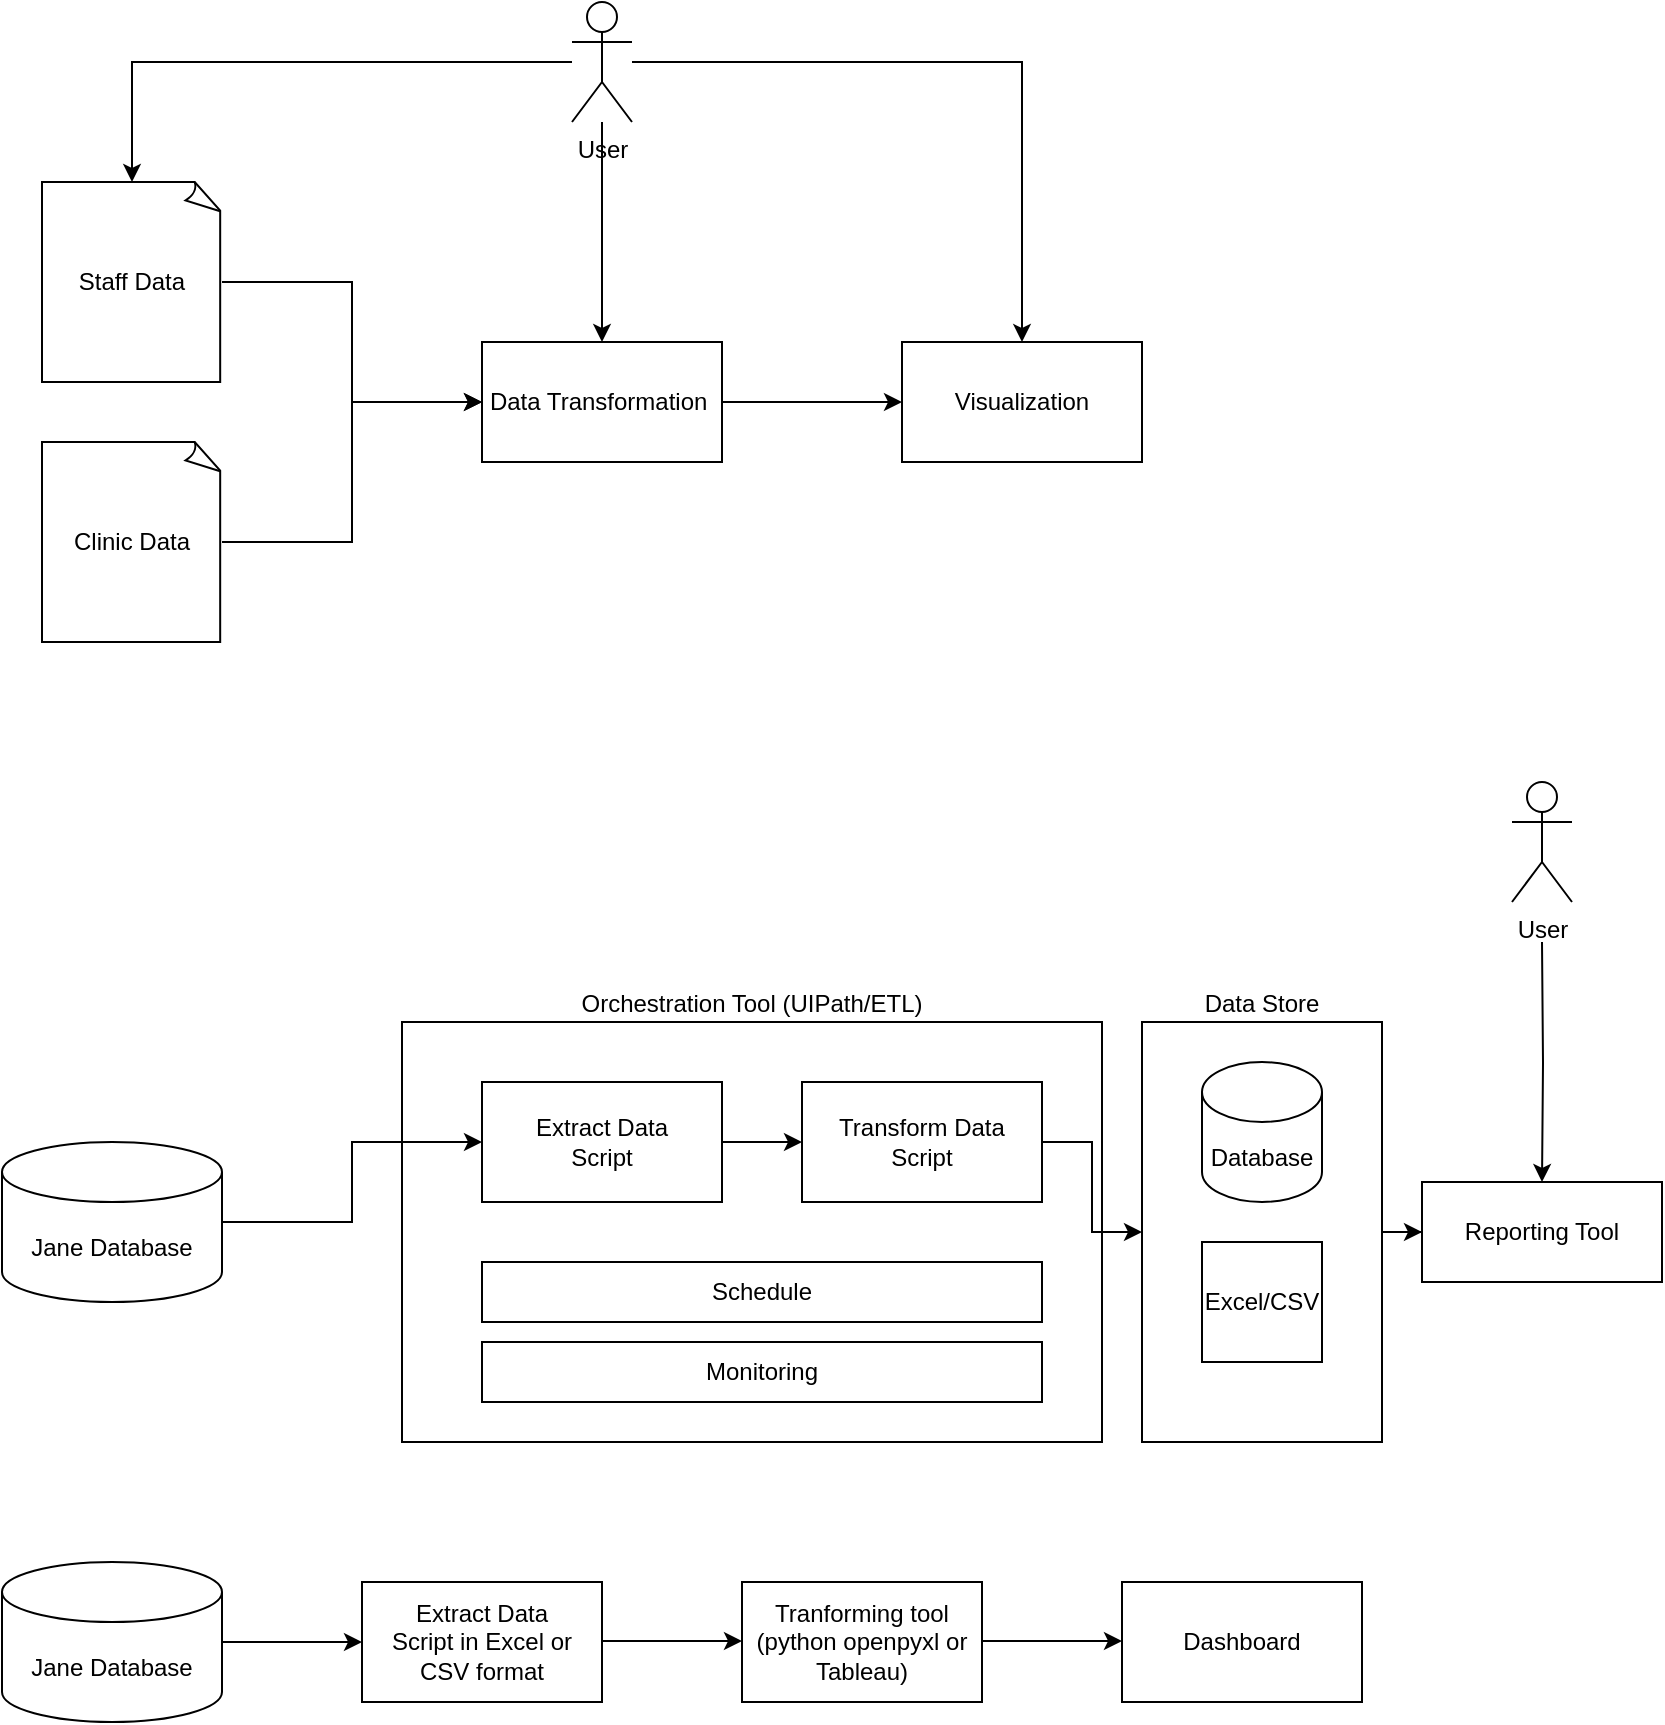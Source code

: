 <mxfile version="24.7.16" pages="2">
  <diagram id="8a4ZU6Z-VyqIHd6qSn7e" name="Page-1">
    <mxGraphModel dx="1221" dy="1859" grid="1" gridSize="10" guides="1" tooltips="1" connect="1" arrows="1" fold="1" page="1" pageScale="1" pageWidth="850" pageHeight="1100" math="0" shadow="0">
      <root>
        <mxCell id="0" />
        <mxCell id="1" parent="0" />
        <mxCell id="FepOOjuwtJR2uLTRB49b-29" style="edgeStyle=orthogonalEdgeStyle;rounded=0;orthogonalLoop=1;jettySize=auto;html=1;" parent="1" source="FepOOjuwtJR2uLTRB49b-23" target="FepOOjuwtJR2uLTRB49b-24" edge="1">
          <mxGeometry relative="1" as="geometry" />
        </mxCell>
        <mxCell id="FepOOjuwtJR2uLTRB49b-23" value="Data Store" style="rounded=0;whiteSpace=wrap;html=1;labelPosition=center;verticalLabelPosition=top;align=center;verticalAlign=bottom;" parent="1" vertex="1">
          <mxGeometry x="670" y="500" width="120" height="210" as="geometry" />
        </mxCell>
        <mxCell id="FepOOjuwtJR2uLTRB49b-24" value="Reporting Tool" style="rounded=0;whiteSpace=wrap;html=1;labelPosition=center;verticalLabelPosition=middle;align=center;verticalAlign=middle;" parent="1" vertex="1">
          <mxGeometry x="810" y="580" width="120" height="50" as="geometry" />
        </mxCell>
        <mxCell id="FepOOjuwtJR2uLTRB49b-12" value="Orchestration Tool (UIPath/ETL)" style="rounded=0;whiteSpace=wrap;html=1;labelPosition=center;verticalLabelPosition=top;align=center;verticalAlign=bottom;" parent="1" vertex="1">
          <mxGeometry x="300" y="500" width="350" height="210" as="geometry" />
        </mxCell>
        <mxCell id="FepOOjuwtJR2uLTRB49b-4" style="edgeStyle=orthogonalEdgeStyle;rounded=0;orthogonalLoop=1;jettySize=auto;html=1;" parent="1" source="FepOOjuwtJR2uLTRB49b-1" target="FepOOjuwtJR2uLTRB49b-3" edge="1">
          <mxGeometry relative="1" as="geometry" />
        </mxCell>
        <mxCell id="FepOOjuwtJR2uLTRB49b-1" value="Staff Data" style="whiteSpace=wrap;html=1;shape=mxgraph.basic.document" parent="1" vertex="1">
          <mxGeometry x="120" y="80" width="90" height="100" as="geometry" />
        </mxCell>
        <mxCell id="FepOOjuwtJR2uLTRB49b-6" style="edgeStyle=orthogonalEdgeStyle;rounded=0;orthogonalLoop=1;jettySize=auto;html=1;" parent="1" source="FepOOjuwtJR2uLTRB49b-2" target="FepOOjuwtJR2uLTRB49b-3" edge="1">
          <mxGeometry relative="1" as="geometry" />
        </mxCell>
        <mxCell id="FepOOjuwtJR2uLTRB49b-2" value="Clinic Data" style="whiteSpace=wrap;html=1;shape=mxgraph.basic.document" parent="1" vertex="1">
          <mxGeometry x="120" y="210" width="90" height="100" as="geometry" />
        </mxCell>
        <mxCell id="FepOOjuwtJR2uLTRB49b-8" style="edgeStyle=orthogonalEdgeStyle;rounded=0;orthogonalLoop=1;jettySize=auto;html=1;entryX=0;entryY=0.5;entryDx=0;entryDy=0;" parent="1" source="FepOOjuwtJR2uLTRB49b-3" target="FepOOjuwtJR2uLTRB49b-7" edge="1">
          <mxGeometry relative="1" as="geometry" />
        </mxCell>
        <mxCell id="FepOOjuwtJR2uLTRB49b-3" value="Data Transformation&amp;nbsp;" style="rounded=0;whiteSpace=wrap;html=1;" parent="1" vertex="1">
          <mxGeometry x="340" y="160" width="120" height="60" as="geometry" />
        </mxCell>
        <mxCell id="FepOOjuwtJR2uLTRB49b-7" value="Visualization" style="rounded=0;whiteSpace=wrap;html=1;" parent="1" vertex="1">
          <mxGeometry x="550" y="160" width="120" height="60" as="geometry" />
        </mxCell>
        <mxCell id="FepOOjuwtJR2uLTRB49b-22" style="edgeStyle=orthogonalEdgeStyle;rounded=0;orthogonalLoop=1;jettySize=auto;html=1;" parent="1" source="FepOOjuwtJR2uLTRB49b-10" target="FepOOjuwtJR2uLTRB49b-15" edge="1">
          <mxGeometry relative="1" as="geometry" />
        </mxCell>
        <mxCell id="FepOOjuwtJR2uLTRB49b-10" value="Jane Database" style="shape=cylinder3;whiteSpace=wrap;html=1;boundedLbl=1;backgroundOutline=1;size=15;" parent="1" vertex="1">
          <mxGeometry x="100" y="560" width="110" height="80" as="geometry" />
        </mxCell>
        <mxCell id="FepOOjuwtJR2uLTRB49b-28" style="edgeStyle=orthogonalEdgeStyle;rounded=0;orthogonalLoop=1;jettySize=auto;html=1;" parent="1" source="FepOOjuwtJR2uLTRB49b-14" target="FepOOjuwtJR2uLTRB49b-23" edge="1">
          <mxGeometry relative="1" as="geometry" />
        </mxCell>
        <mxCell id="FepOOjuwtJR2uLTRB49b-14" value="Transform Data&lt;br&gt;Script" style="rounded=0;whiteSpace=wrap;html=1;" parent="1" vertex="1">
          <mxGeometry x="500" y="530" width="120" height="60" as="geometry" />
        </mxCell>
        <mxCell id="FepOOjuwtJR2uLTRB49b-21" style="edgeStyle=orthogonalEdgeStyle;rounded=0;orthogonalLoop=1;jettySize=auto;html=1;entryX=0;entryY=0.5;entryDx=0;entryDy=0;" parent="1" source="FepOOjuwtJR2uLTRB49b-15" target="FepOOjuwtJR2uLTRB49b-14" edge="1">
          <mxGeometry relative="1" as="geometry" />
        </mxCell>
        <mxCell id="FepOOjuwtJR2uLTRB49b-15" value="Extract Data&lt;br&gt;Script" style="rounded=0;whiteSpace=wrap;html=1;" parent="1" vertex="1">
          <mxGeometry x="340" y="530" width="120" height="60" as="geometry" />
        </mxCell>
        <mxCell id="FepOOjuwtJR2uLTRB49b-16" value="Schedule" style="rounded=0;whiteSpace=wrap;html=1;" parent="1" vertex="1">
          <mxGeometry x="340" y="620" width="280" height="30" as="geometry" />
        </mxCell>
        <mxCell id="FepOOjuwtJR2uLTRB49b-17" value="Monitoring" style="rounded=0;whiteSpace=wrap;html=1;" parent="1" vertex="1">
          <mxGeometry x="340" y="660" width="280" height="30" as="geometry" />
        </mxCell>
        <mxCell id="FepOOjuwtJR2uLTRB49b-25" value="Database" style="shape=cylinder3;whiteSpace=wrap;html=1;boundedLbl=1;backgroundOutline=1;size=15;" parent="1" vertex="1">
          <mxGeometry x="700" y="520" width="60" height="70" as="geometry" />
        </mxCell>
        <mxCell id="FepOOjuwtJR2uLTRB49b-27" value="Excel/CSV" style="whiteSpace=wrap;html=1;aspect=fixed;" parent="1" vertex="1">
          <mxGeometry x="700" y="610" width="60" height="60" as="geometry" />
        </mxCell>
        <mxCell id="FepOOjuwtJR2uLTRB49b-31" style="edgeStyle=orthogonalEdgeStyle;rounded=0;orthogonalLoop=1;jettySize=auto;html=1;entryX=0.5;entryY=0;entryDx=0;entryDy=0;" parent="1" target="FepOOjuwtJR2uLTRB49b-24" edge="1">
          <mxGeometry relative="1" as="geometry">
            <mxPoint x="870" y="460" as="sourcePoint" />
          </mxGeometry>
        </mxCell>
        <mxCell id="FepOOjuwtJR2uLTRB49b-30" value="User" style="shape=umlActor;verticalLabelPosition=bottom;verticalAlign=top;html=1;outlineConnect=0;" parent="1" vertex="1">
          <mxGeometry x="855" y="380" width="30" height="60" as="geometry" />
        </mxCell>
        <mxCell id="FepOOjuwtJR2uLTRB49b-34" style="edgeStyle=orthogonalEdgeStyle;rounded=0;orthogonalLoop=1;jettySize=auto;html=1;entryX=0.5;entryY=0;entryDx=0;entryDy=0;" parent="1" source="FepOOjuwtJR2uLTRB49b-32" target="FepOOjuwtJR2uLTRB49b-3" edge="1">
          <mxGeometry relative="1" as="geometry" />
        </mxCell>
        <mxCell id="FepOOjuwtJR2uLTRB49b-35" style="edgeStyle=orthogonalEdgeStyle;rounded=0;orthogonalLoop=1;jettySize=auto;html=1;entryX=0.5;entryY=0;entryDx=0;entryDy=0;" parent="1" source="FepOOjuwtJR2uLTRB49b-32" target="FepOOjuwtJR2uLTRB49b-7" edge="1">
          <mxGeometry relative="1" as="geometry" />
        </mxCell>
        <mxCell id="FepOOjuwtJR2uLTRB49b-32" value="User" style="shape=umlActor;verticalLabelPosition=bottom;verticalAlign=top;html=1;outlineConnect=0;" parent="1" vertex="1">
          <mxGeometry x="385" y="-10" width="30" height="60" as="geometry" />
        </mxCell>
        <mxCell id="FepOOjuwtJR2uLTRB49b-33" style="edgeStyle=orthogonalEdgeStyle;rounded=0;orthogonalLoop=1;jettySize=auto;html=1;entryX=0.5;entryY=0;entryDx=0;entryDy=0;entryPerimeter=0;" parent="1" source="FepOOjuwtJR2uLTRB49b-32" target="FepOOjuwtJR2uLTRB49b-1" edge="1">
          <mxGeometry relative="1" as="geometry" />
        </mxCell>
        <mxCell id="kw8B8-ltcToT4oLCygjj-1" value="Jane Database" style="shape=cylinder3;whiteSpace=wrap;html=1;boundedLbl=1;backgroundOutline=1;size=15;" vertex="1" parent="1">
          <mxGeometry x="100" y="770" width="110" height="80" as="geometry" />
        </mxCell>
        <mxCell id="kw8B8-ltcToT4oLCygjj-4" value="" style="endArrow=classic;html=1;rounded=0;" edge="1" parent="1">
          <mxGeometry width="50" height="50" relative="1" as="geometry">
            <mxPoint x="210" y="810" as="sourcePoint" />
            <mxPoint x="280" y="810" as="targetPoint" />
          </mxGeometry>
        </mxCell>
        <mxCell id="kw8B8-ltcToT4oLCygjj-5" value="Extract Data&lt;br&gt;Script in Excel or CSV format" style="rounded=0;whiteSpace=wrap;html=1;" vertex="1" parent="1">
          <mxGeometry x="280" y="780" width="120" height="60" as="geometry" />
        </mxCell>
        <mxCell id="kw8B8-ltcToT4oLCygjj-6" value="" style="endArrow=classic;html=1;rounded=0;" edge="1" parent="1">
          <mxGeometry width="50" height="50" relative="1" as="geometry">
            <mxPoint x="400" y="809.5" as="sourcePoint" />
            <mxPoint x="470" y="809.5" as="targetPoint" />
          </mxGeometry>
        </mxCell>
        <mxCell id="kw8B8-ltcToT4oLCygjj-7" value="Tranforming tool (python openpyxl or Tableau)" style="rounded=0;whiteSpace=wrap;html=1;labelPosition=center;verticalLabelPosition=middle;align=center;verticalAlign=middle;" vertex="1" parent="1">
          <mxGeometry x="470" y="780" width="120" height="60" as="geometry" />
        </mxCell>
        <mxCell id="kw8B8-ltcToT4oLCygjj-8" value="" style="endArrow=classic;html=1;rounded=0;" edge="1" parent="1">
          <mxGeometry width="50" height="50" relative="1" as="geometry">
            <mxPoint x="590" y="809.5" as="sourcePoint" />
            <mxPoint x="660" y="809.5" as="targetPoint" />
          </mxGeometry>
        </mxCell>
        <mxCell id="kw8B8-ltcToT4oLCygjj-9" value="Dashboard" style="rounded=0;whiteSpace=wrap;html=1;labelPosition=center;verticalLabelPosition=middle;align=center;verticalAlign=middle;" vertex="1" parent="1">
          <mxGeometry x="660" y="780" width="120" height="60" as="geometry" />
        </mxCell>
      </root>
    </mxGraphModel>
  </diagram>
  <diagram id="7K1y_mcv5HdaKqdPlzyn" name="Page-2">
    <mxGraphModel dx="1050" dy="618" grid="1" gridSize="10" guides="1" tooltips="1" connect="1" arrows="1" fold="1" page="1" pageScale="1" pageWidth="850" pageHeight="1100" math="0" shadow="0">
      <root>
        <mxCell id="0" />
        <mxCell id="1" parent="0" />
      </root>
    </mxGraphModel>
  </diagram>
</mxfile>
